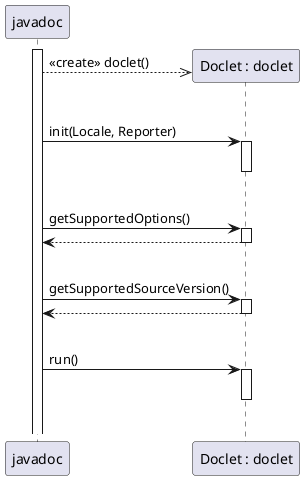 @startuml
'https://plantuml.com/sequence-diagram

participant javadoc
participant "Doclet : doclet" as Doclet

activate javadoc
javadoc -->> Doclet ** : <<create>> doclet()
|||
javadoc -> Doclet : init(Locale, Reporter)
activate Doclet
deactivate Doclet
|||
javadoc -> Doclet ++ : getSupportedOptions()
return
|||
javadoc -> Doclet ++ : getSupportedSourceVersion()
return
|||
javadoc -> Doclet : run()
activate Doclet
|||
deactivate Doclet
@enduml